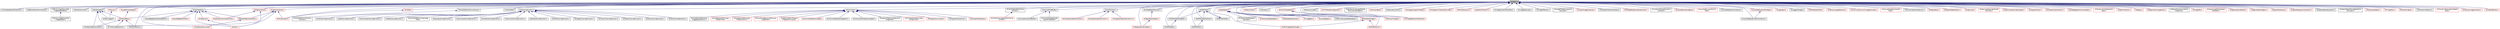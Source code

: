 digraph "itkObject.h"
{
 // LATEX_PDF_SIZE
  edge [fontname="Helvetica",fontsize="10",labelfontname="Helvetica",labelfontsize="10"];
  node [fontname="Helvetica",fontsize="10",shape=record];
  Node1 [label="itkObject.h",height=0.2,width=0.4,color="black", fillcolor="grey75", style="filled", fontcolor="black",tooltip=" "];
  Node1 -> Node2 [dir="back",color="midnightblue",fontsize="10",style="solid",fontname="Helvetica"];
  Node2 [label="itkArchetypeSeriesFileNames.h",height=0.2,width=0.4,color="black", fillcolor="white", style="filled",URL="$itkArchetypeSeriesFileNames_8h.html",tooltip=" "];
  Node1 -> Node3 [dir="back",color="midnightblue",fontsize="10",style="solid",fontname="Helvetica"];
  Node3 [label="itkBSplineTransformInitializer.h",height=0.2,width=0.4,color="black", fillcolor="white", style="filled",URL="$itkBSplineTransformInitializer_8h.html",tooltip=" "];
  Node1 -> Node4 [dir="back",color="midnightblue",fontsize="10",style="solid",fontname="Helvetica"];
  Node4 [label="itkBinaryImageToLevelSet\lImageAdaptorBase.h",height=0.2,width=0.4,color="black", fillcolor="white", style="filled",URL="$itkBinaryImageToLevelSetImageAdaptorBase_8h.html",tooltip=" "];
  Node4 -> Node5 [dir="back",color="midnightblue",fontsize="10",style="solid",fontname="Helvetica"];
  Node5 [label="itkBinaryImageToLevelSet\lImageAdaptor.h",height=0.2,width=0.4,color="black", fillcolor="white", style="filled",URL="$itkBinaryImageToLevelSetImageAdaptor_8h.html",tooltip=" "];
  Node1 -> Node6 [dir="back",color="midnightblue",fontsize="10",style="solid",fontname="Helvetica"];
  Node6 [label="itkBuildInformation.h",height=0.2,width=0.4,color="black", fillcolor="white", style="filled",URL="$itkBuildInformation_8h.html",tooltip=" "];
  Node1 -> Node7 [dir="back",color="midnightblue",fontsize="10",style="solid",fontname="Helvetica"];
  Node7 [label="itkByteSwapper.h",height=0.2,width=0.4,color="black", fillcolor="white", style="filled",URL="$itkByteSwapper_8h.html",tooltip=" "];
  Node7 -> Node8 [dir="back",color="midnightblue",fontsize="10",style="solid",fontname="Helvetica"];
  Node8 [label="itkFreeSurferBinaryMeshIO.h",height=0.2,width=0.4,color="black", fillcolor="white", style="filled",URL="$itkFreeSurferBinaryMeshIO_8h.html",tooltip=" "];
  Node7 -> Node9 [dir="back",color="midnightblue",fontsize="10",style="solid",fontname="Helvetica"];
  Node9 [label="itkMeshIOBase.h",height=0.2,width=0.4,color="red", fillcolor="white", style="filled",URL="$itkMeshIOBase_8h.html",tooltip=" "];
  Node9 -> Node8 [dir="back",color="midnightblue",fontsize="10",style="solid",fontname="Helvetica"];
  Node9 -> Node20 [dir="back",color="midnightblue",fontsize="10",style="solid",fontname="Helvetica"];
  Node20 [label="itkMeshIOFactory.h",height=0.2,width=0.4,color="black", fillcolor="white", style="filled",URL="$itkMeshIOFactory_8h.html",tooltip=" "];
  Node9 -> Node26 [dir="back",color="midnightblue",fontsize="10",style="solid",fontname="Helvetica"];
  Node26 [label="itkVTKPolyDataMeshIO.h",height=0.2,width=0.4,color="black", fillcolor="white", style="filled",URL="$itkVTKPolyDataMeshIO_8h.html",tooltip=" "];
  Node7 -> Node28 [dir="back",color="midnightblue",fontsize="10",style="solid",fontname="Helvetica"];
  Node28 [label="itkRawImageIO.h",height=0.2,width=0.4,color="black", fillcolor="white", style="filled",URL="$itkRawImageIO_8h.html",tooltip=" "];
  Node7 -> Node26 [dir="back",color="midnightblue",fontsize="10",style="solid",fontname="Helvetica"];
  Node1 -> Node29 [dir="back",color="midnightblue",fontsize="10",style="solid",fontname="Helvetica"];
  Node29 [label="itkCellInterface.h",height=0.2,width=0.4,color="black", fillcolor="white", style="filled",URL="$itkCellInterface_8h.html",tooltip=" "];
  Node29 -> Node30 [dir="back",color="midnightblue",fontsize="10",style="solid",fontname="Helvetica"];
  Node30 [label="itkDefaultDynamicMeshTraits.h",height=0.2,width=0.4,color="red", fillcolor="white", style="filled",URL="$itkDefaultDynamicMeshTraits_8h.html",tooltip=" "];
  Node29 -> Node39 [dir="back",color="midnightblue",fontsize="10",style="solid",fontname="Helvetica"];
  Node39 [label="itkDefaultStaticMeshTraits.h",height=0.2,width=0.4,color="red", fillcolor="white", style="filled",URL="$itkDefaultStaticMeshTraits_8h.html",tooltip=" "];
  Node39 -> Node44 [dir="back",color="midnightblue",fontsize="10",style="solid",fontname="Helvetica"];
  Node44 [label="itkMetaSceneConverter.h",height=0.2,width=0.4,color="red", fillcolor="white", style="filled",URL="$itkMetaSceneConverter_8h.html",tooltip=" "];
  Node29 -> Node78 [dir="back",color="midnightblue",fontsize="10",style="solid",fontname="Helvetica"];
  Node78 [label="itkMesh.h",height=0.2,width=0.4,color="red", fillcolor="white", style="filled",URL="$itkMesh_8h.html",tooltip=" "];
  Node29 -> Node9 [dir="back",color="midnightblue",fontsize="10",style="solid",fontname="Helvetica"];
  Node29 -> Node126 [dir="back",color="midnightblue",fontsize="10",style="solid",fontname="Helvetica"];
  Node126 [label="itkQuadEdgeMeshExtendedTraits.h",height=0.2,width=0.4,color="black", fillcolor="white", style="filled",URL="$itkQuadEdgeMeshExtendedTraits_8h.html",tooltip=" "];
  Node29 -> Node127 [dir="back",color="midnightblue",fontsize="10",style="solid",fontname="Helvetica"];
  Node127 [label="itkQuadEdgeMeshTraits.h",height=0.2,width=0.4,color="red", fillcolor="white", style="filled",URL="$itkQuadEdgeMeshTraits_8h.html",tooltip=" "];
  Node29 -> Node128 [dir="back",color="midnightblue",fontsize="10",style="solid",fontname="Helvetica"];
  Node128 [label="itkVertexCell.h",height=0.2,width=0.4,color="red", fillcolor="white", style="filled",URL="$itkVertexCell_8h.html",tooltip=" "];
  Node128 -> Node78 [dir="back",color="midnightblue",fontsize="10",style="solid",fontname="Helvetica"];
  Node1 -> Node145 [dir="back",color="midnightblue",fontsize="10",style="solid",fontname="Helvetica"];
  Node145 [label="itkCenteredTransformInitializer.h",height=0.2,width=0.4,color="black", fillcolor="white", style="filled",URL="$itkCenteredTransformInitializer_8h.html",tooltip=" "];
  Node145 -> Node146 [dir="back",color="midnightblue",fontsize="10",style="solid",fontname="Helvetica"];
  Node146 [label="itkCenteredVersorTransform\lInitializer.h",height=0.2,width=0.4,color="black", fillcolor="white", style="filled",URL="$itkCenteredVersorTransformInitializer_8h.html",tooltip=" "];
  Node1 -> Node147 [dir="back",color="midnightblue",fontsize="10",style="solid",fontname="Helvetica"];
  Node147 [label="itkColorTable.h",height=0.2,width=0.4,color="black", fillcolor="white", style="filled",URL="$itkColorTable_8h.html",tooltip=" "];
  Node1 -> Node148 [dir="back",color="midnightblue",fontsize="10",style="solid",fontname="Helvetica"];
  Node148 [label="itkColormapFunction.h",height=0.2,width=0.4,color="black", fillcolor="white", style="filled",URL="$itkColormapFunction_8h.html",tooltip=" "];
  Node148 -> Node149 [dir="back",color="midnightblue",fontsize="10",style="solid",fontname="Helvetica"];
  Node149 [label="itkAutumnColormapFunction.h",height=0.2,width=0.4,color="black", fillcolor="white", style="filled",URL="$itkAutumnColormapFunction_8h.html",tooltip=" "];
  Node148 -> Node150 [dir="back",color="midnightblue",fontsize="10",style="solid",fontname="Helvetica"];
  Node150 [label="itkBlueColormapFunction.h",height=0.2,width=0.4,color="black", fillcolor="white", style="filled",URL="$itkBlueColormapFunction_8h.html",tooltip=" "];
  Node148 -> Node151 [dir="back",color="midnightblue",fontsize="10",style="solid",fontname="Helvetica"];
  Node151 [label="itkCoolColormapFunction.h",height=0.2,width=0.4,color="black", fillcolor="white", style="filled",URL="$itkCoolColormapFunction_8h.html",tooltip=" "];
  Node148 -> Node152 [dir="back",color="midnightblue",fontsize="10",style="solid",fontname="Helvetica"];
  Node152 [label="itkCopperColormapFunction.h",height=0.2,width=0.4,color="black", fillcolor="white", style="filled",URL="$itkCopperColormapFunction_8h.html",tooltip=" "];
  Node148 -> Node153 [dir="back",color="midnightblue",fontsize="10",style="solid",fontname="Helvetica"];
  Node153 [label="itkCustomColormapFunction.h",height=0.2,width=0.4,color="black", fillcolor="white", style="filled",URL="$itkCustomColormapFunction_8h.html",tooltip=" "];
  Node148 -> Node154 [dir="back",color="midnightblue",fontsize="10",style="solid",fontname="Helvetica"];
  Node154 [label="itkGreenColormapFunction.h",height=0.2,width=0.4,color="black", fillcolor="white", style="filled",URL="$itkGreenColormapFunction_8h.html",tooltip=" "];
  Node148 -> Node155 [dir="back",color="midnightblue",fontsize="10",style="solid",fontname="Helvetica"];
  Node155 [label="itkGreyColormapFunction.h",height=0.2,width=0.4,color="black", fillcolor="white", style="filled",URL="$itkGreyColormapFunction_8h.html",tooltip=" "];
  Node148 -> Node156 [dir="back",color="midnightblue",fontsize="10",style="solid",fontname="Helvetica"];
  Node156 [label="itkHSVColormapFunction.h",height=0.2,width=0.4,color="black", fillcolor="white", style="filled",URL="$itkHSVColormapFunction_8h.html",tooltip=" "];
  Node148 -> Node157 [dir="back",color="midnightblue",fontsize="10",style="solid",fontname="Helvetica"];
  Node157 [label="itkHotColormapFunction.h",height=0.2,width=0.4,color="black", fillcolor="white", style="filled",URL="$itkHotColormapFunction_8h.html",tooltip=" "];
  Node148 -> Node158 [dir="back",color="midnightblue",fontsize="10",style="solid",fontname="Helvetica"];
  Node158 [label="itkJetColormapFunction.h",height=0.2,width=0.4,color="black", fillcolor="white", style="filled",URL="$itkJetColormapFunction_8h.html",tooltip=" "];
  Node148 -> Node159 [dir="back",color="midnightblue",fontsize="10",style="solid",fontname="Helvetica"];
  Node159 [label="itkOverUnderColormapFunction.h",height=0.2,width=0.4,color="black", fillcolor="white", style="filled",URL="$itkOverUnderColormapFunction_8h.html",tooltip=" "];
  Node148 -> Node160 [dir="back",color="midnightblue",fontsize="10",style="solid",fontname="Helvetica"];
  Node160 [label="itkRedColormapFunction.h",height=0.2,width=0.4,color="black", fillcolor="white", style="filled",URL="$itkRedColormapFunction_8h.html",tooltip=" "];
  Node148 -> Node161 [dir="back",color="midnightblue",fontsize="10",style="solid",fontname="Helvetica"];
  Node161 [label="itkScalarToRGBColormapImage\lFilter.h",height=0.2,width=0.4,color="black", fillcolor="white", style="filled",URL="$itkScalarToRGBColormapImageFilter_8h.html",tooltip=" "];
  Node148 -> Node162 [dir="back",color="midnightblue",fontsize="10",style="solid",fontname="Helvetica"];
  Node162 [label="itkSpringColormapFunction.h",height=0.2,width=0.4,color="black", fillcolor="white", style="filled",URL="$itkSpringColormapFunction_8h.html",tooltip=" "];
  Node148 -> Node163 [dir="back",color="midnightblue",fontsize="10",style="solid",fontname="Helvetica"];
  Node163 [label="itkSummerColormapFunction.h",height=0.2,width=0.4,color="black", fillcolor="white", style="filled",URL="$itkSummerColormapFunction_8h.html",tooltip=" "];
  Node148 -> Node164 [dir="back",color="midnightblue",fontsize="10",style="solid",fontname="Helvetica"];
  Node164 [label="itkWinterColormapFunction.h",height=0.2,width=0.4,color="black", fillcolor="white", style="filled",URL="$itkWinterColormapFunction_8h.html",tooltip=" "];
  Node1 -> Node165 [dir="back",color="midnightblue",fontsize="10",style="solid",fontname="Helvetica"];
  Node165 [label="itkCommand.h",height=0.2,width=0.4,color="black", fillcolor="white", style="filled",URL="$itkCommand_8h.html",tooltip=" "];
  Node165 -> Node166 [dir="back",color="midnightblue",fontsize="10",style="solid",fontname="Helvetica"];
  Node166 [label="itkCommandIterationUpdate.h",height=0.2,width=0.4,color="red", fillcolor="white", style="filled",URL="$itkCommandIterationUpdate_8h.html",tooltip=" "];
  Node165 -> Node168 [dir="back",color="midnightblue",fontsize="10",style="solid",fontname="Helvetica"];
  Node168 [label="itkCommandIterationUpdatev4.h",height=0.2,width=0.4,color="black", fillcolor="white", style="filled",URL="$itkCommandIterationUpdatev4_8h.html",tooltip=" "];
  Node165 -> Node169 [dir="back",color="midnightblue",fontsize="10",style="solid",fontname="Helvetica"];
  Node169 [label="itkCommandVnlIterationUpdate.h",height=0.2,width=0.4,color="black", fillcolor="white", style="filled",URL="$itkCommandVnlIterationUpdate_8h.html",tooltip=" "];
  Node165 -> Node170 [dir="back",color="midnightblue",fontsize="10",style="solid",fontname="Helvetica"];
  Node170 [label="itkLaplacianRecursiveGaussian\lImageFilter.h",height=0.2,width=0.4,color="black", fillcolor="white", style="filled",URL="$itkLaplacianRecursiveGaussianImageFilter_8h.html",tooltip=" "];
  Node165 -> Node171 [dir="back",color="midnightblue",fontsize="10",style="solid",fontname="Helvetica"];
  Node171 [label="itkMultipleValuedNonLinear\lVnlOptimizer.h",height=0.2,width=0.4,color="red", fillcolor="white", style="filled",URL="$itkMultipleValuedNonLinearVnlOptimizer_8h.html",tooltip=" "];
  Node165 -> Node173 [dir="back",color="midnightblue",fontsize="10",style="solid",fontname="Helvetica"];
  Node173 [label="itkProgressAccumulator.h",height=0.2,width=0.4,color="red", fillcolor="white", style="filled",URL="$itkProgressAccumulator_8h.html",tooltip=" "];
  Node165 -> Node217 [dir="back",color="midnightblue",fontsize="10",style="solid",fontname="Helvetica"];
  Node217 [label="itkProgressTransformer.h",height=0.2,width=0.4,color="black", fillcolor="white", style="filled",URL="$itkProgressTransformer_8h.html",tooltip=" "];
  Node165 -> Node218 [dir="back",color="midnightblue",fontsize="10",style="solid",fontname="Helvetica"];
  Node218 [label="itkSimpleFilterWatcher.h",height=0.2,width=0.4,color="red", fillcolor="white", style="filled",URL="$itkSimpleFilterWatcher_8h.html",tooltip=" "];
  Node165 -> Node205 [dir="back",color="midnightblue",fontsize="10",style="solid",fontname="Helvetica"];
  Node205 [label="itkSimpleMultiResolution\lImageRegistrationUI.h",height=0.2,width=0.4,color="black", fillcolor="white", style="filled",URL="$itkSimpleMultiResolutionImageRegistrationUI_8h.html",tooltip=" "];
  Node165 -> Node220 [dir="back",color="midnightblue",fontsize="10",style="solid",fontname="Helvetica"];
  Node220 [label="itkSingleValuedNonLinear\lVnlOptimizer.h",height=0.2,width=0.4,color="red", fillcolor="white", style="filled",URL="$itkSingleValuedNonLinearVnlOptimizer_8h.html",tooltip=" "];
  Node165 -> Node225 [dir="back",color="midnightblue",fontsize="10",style="solid",fontname="Helvetica"];
  Node225 [label="itkSingleValuedNonLinear\lVnlOptimizerv4.h",height=0.2,width=0.4,color="red", fillcolor="white", style="filled",URL="$itkSingleValuedNonLinearVnlOptimizerv4_8h.html",tooltip=" "];
  Node165 -> Node230 [dir="back",color="midnightblue",fontsize="10",style="solid",fontname="Helvetica"];
  Node230 [label="itkSmoothingRecursiveGaussian\lImageFilter.h",height=0.2,width=0.4,color="red", fillcolor="white", style="filled",URL="$itkSmoothingRecursiveGaussianImageFilter_8h.html",tooltip=" "];
  Node165 -> Node234 [dir="back",color="midnightblue",fontsize="10",style="solid",fontname="Helvetica"];
  Node234 [label="itkWatershedMiniPipeline\lProgressCommand.h",height=0.2,width=0.4,color="red", fillcolor="white", style="filled",URL="$itkWatershedMiniPipelineProgressCommand_8h.html",tooltip=" "];
  Node1 -> Node237 [dir="back",color="midnightblue",fontsize="10",style="solid",fontname="Helvetica"];
  Node237 [label="itkConvergenceMonitoring\lFunction.h",height=0.2,width=0.4,color="black", fillcolor="white", style="filled",URL="$itkConvergenceMonitoringFunction_8h.html",tooltip=" "];
  Node237 -> Node238 [dir="back",color="midnightblue",fontsize="10",style="solid",fontname="Helvetica"];
  Node238 [label="itkWindowConvergenceMonitoring\lFunction.h",height=0.2,width=0.4,color="red", fillcolor="white", style="filled",URL="$itkWindowConvergenceMonitoringFunction_8h.html",tooltip=" "];
  Node1 -> Node248 [dir="back",color="midnightblue",fontsize="10",style="solid",fontname="Helvetica"];
  Node248 [label="itkConvertPixelBuffer.h",height=0.2,width=0.4,color="black", fillcolor="white", style="filled",URL="$itkConvertPixelBuffer_8h.html",tooltip=" "];
  Node248 -> Node249 [dir="back",color="midnightblue",fontsize="10",style="solid",fontname="Helvetica"];
  Node249 [label="itkConvertArrayPixelBuffer.h",height=0.2,width=0.4,color="black", fillcolor="white", style="filled",URL="$itkConvertArrayPixelBuffer_8h.html",tooltip=" "];
  Node248 -> Node250 [dir="back",color="midnightblue",fontsize="10",style="solid",fontname="Helvetica"];
  Node250 [label="itkConvertVariableLength\lVectorPixelBuffer.h",height=0.2,width=0.4,color="black", fillcolor="white", style="filled",URL="$itkConvertVariableLengthVectorPixelBuffer_8h.html",tooltip=" "];
  Node1 -> Node251 [dir="back",color="midnightblue",fontsize="10",style="solid",fontname="Helvetica"];
  Node251 [label="itkCostFunction.h",height=0.2,width=0.4,color="black", fillcolor="white", style="filled",URL="$itkCostFunction_8h.html",tooltip=" "];
  Node251 -> Node252 [dir="back",color="midnightblue",fontsize="10",style="solid",fontname="Helvetica"];
  Node252 [label="itkMultipleValuedCostFunction.h",height=0.2,width=0.4,color="red", fillcolor="white", style="filled",URL="$itkMultipleValuedCostFunction_8h.html",tooltip=" "];
  Node251 -> Node257 [dir="back",color="midnightblue",fontsize="10",style="solid",fontname="Helvetica"];
  Node257 [label="itkSingleValuedCostFunction.h",height=0.2,width=0.4,color="red", fillcolor="white", style="filled",URL="$itkSingleValuedCostFunction_8h.html",tooltip=" "];
  Node251 -> Node281 [dir="back",color="midnightblue",fontsize="10",style="solid",fontname="Helvetica"];
  Node281 [label="itkSingleValuedCostFunctionv4.h",height=0.2,width=0.4,color="red", fillcolor="white", style="filled",URL="$itkSingleValuedCostFunctionv4_8h.html",tooltip=" "];
  Node1 -> Node288 [dir="back",color="midnightblue",fontsize="10",style="solid",fontname="Helvetica"];
  Node288 [label="itkCreateObjectFunction.h",height=0.2,width=0.4,color="black", fillcolor="white", style="filled",URL="$itkCreateObjectFunction_8h.html",tooltip=" "];
  Node288 -> Node289 [dir="back",color="midnightblue",fontsize="10",style="solid",fontname="Helvetica"];
  Node289 [label="itkObjectFactoryBase.h",height=0.2,width=0.4,color="red", fillcolor="white", style="filled",URL="$itkObjectFactoryBase_8h.html",tooltip=" "];
  Node289 -> Node1489 [dir="back",color="midnightblue",fontsize="10",style="solid",fontname="Helvetica"];
  Node1489 [label="itkStoppingCriterionBase.h",height=0.2,width=0.4,color="red", fillcolor="white", style="filled",URL="$itkStoppingCriterionBase_8h.html",tooltip=" "];
  Node1 -> Node362 [dir="back",color="midnightblue",fontsize="10",style="solid",fontname="Helvetica"];
  Node362 [label="itkDOMNode.h",height=0.2,width=0.4,color="black", fillcolor="white", style="filled",URL="$itkDOMNode_8h.html",tooltip=" "];
  Node362 -> Node363 [dir="back",color="midnightblue",fontsize="10",style="solid",fontname="Helvetica"];
  Node363 [label="itkDOMNodeXMLReader.h",height=0.2,width=0.4,color="black", fillcolor="white", style="filled",URL="$itkDOMNodeXMLReader_8h.html",tooltip=" "];
  Node363 -> Node364 [dir="back",color="midnightblue",fontsize="10",style="solid",fontname="Helvetica"];
  Node364 [label="itkDOMReader.h",height=0.2,width=0.4,color="black", fillcolor="white", style="filled",URL="$itkDOMReader_8h.html",tooltip=" "];
  Node362 -> Node365 [dir="back",color="midnightblue",fontsize="10",style="solid",fontname="Helvetica"];
  Node365 [label="itkDOMNodeXMLWriter.h",height=0.2,width=0.4,color="black", fillcolor="white", style="filled",URL="$itkDOMNodeXMLWriter_8h.html",tooltip=" "];
  Node365 -> Node366 [dir="back",color="midnightblue",fontsize="10",style="solid",fontname="Helvetica"];
  Node366 [label="itkDOMWriter.h",height=0.2,width=0.4,color="black", fillcolor="white", style="filled",URL="$itkDOMWriter_8h.html",tooltip=" "];
  Node362 -> Node367 [dir="back",color="midnightblue",fontsize="10",style="solid",fontname="Helvetica"];
  Node367 [label="itkDOMTextNode.h",height=0.2,width=0.4,color="black", fillcolor="white", style="filled",URL="$itkDOMTextNode_8h.html",tooltip=" "];
  Node367 -> Node362 [dir="back",color="midnightblue",fontsize="10",style="solid",fontname="Helvetica"];
  Node1 -> Node363 [dir="back",color="midnightblue",fontsize="10",style="solid",fontname="Helvetica"];
  Node1 -> Node365 [dir="back",color="midnightblue",fontsize="10",style="solid",fontname="Helvetica"];
  Node1 -> Node364 [dir="back",color="midnightblue",fontsize="10",style="solid",fontname="Helvetica"];
  Node1 -> Node366 [dir="back",color="midnightblue",fontsize="10",style="solid",fontname="Helvetica"];
  Node1 -> Node368 [dir="back",color="midnightblue",fontsize="10",style="solid",fontname="Helvetica"];
  Node368 [label="itkDataObject.h",height=0.2,width=0.4,color="red", fillcolor="white", style="filled",URL="$itkDataObject_8h.html",tooltip=" "];
  Node368 -> Node355 [dir="back",color="midnightblue",fontsize="10",style="solid",fontname="Helvetica"];
  Node355 [label="itkAutoPointerDataObject\lDecorator.h",height=0.2,width=0.4,color="black", fillcolor="white", style="filled",URL="$itkAutoPointerDataObjectDecorator_8h.html",tooltip=" "];
  Node368 -> Node356 [dir="back",color="midnightblue",fontsize="10",style="solid",fontname="Helvetica"];
  Node356 [label="itkCSVArray2DDataObject.h",height=0.2,width=0.4,color="red", fillcolor="white", style="filled",URL="$itkCSVArray2DDataObject_8h.html",tooltip=" "];
  Node368 -> Node369 [dir="back",color="midnightblue",fontsize="10",style="solid",fontname="Helvetica"];
  Node369 [label="itkDataObjectDecorator.h",height=0.2,width=0.4,color="red", fillcolor="white", style="filled",URL="$itkDataObjectDecorator_8h.html",tooltip=" "];
  Node368 -> Node382 [dir="back",color="midnightblue",fontsize="10",style="solid",fontname="Helvetica"];
  Node382 [label="itkGPUDataManager.h",height=0.2,width=0.4,color="red", fillcolor="white", style="filled",URL="$itkGPUDataManager_8h.html",tooltip=" "];
  Node382 -> Node383 [dir="back",color="midnightblue",fontsize="10",style="solid",fontname="Helvetica"];
  Node383 [label="itkGPUImageDataManager.h",height=0.2,width=0.4,color="red", fillcolor="white", style="filled",URL="$itkGPUImageDataManager_8h.html",tooltip=" "];
  Node382 -> Node341 [dir="back",color="midnightblue",fontsize="10",style="solid",fontname="Helvetica"];
  Node341 [label="itkGPUReduction.h",height=0.2,width=0.4,color="red", fillcolor="white", style="filled",URL="$itkGPUReduction_8h.html",tooltip=" "];
  Node368 -> Node384 [dir="back",color="midnightblue",fontsize="10",style="solid",fontname="Helvetica"];
  Node384 [label="itkImageBase.h",height=0.2,width=0.4,color="red", fillcolor="white", style="filled",URL="$itkImageBase_8h.html",tooltip=" "];
  Node368 -> Node1114 [dir="back",color="midnightblue",fontsize="10",style="solid",fontname="Helvetica"];
  Node1114 [label="itkLevelSetBase.h",height=0.2,width=0.4,color="red", fillcolor="white", style="filled",URL="$itkLevelSetBase_8h.html",tooltip=" "];
  Node368 -> Node1116 [dir="back",color="midnightblue",fontsize="10",style="solid",fontname="Helvetica"];
  Node1116 [label="itkMatrixResizeableDataObject.h",height=0.2,width=0.4,color="black", fillcolor="white", style="filled",URL="$itkMatrixResizeableDataObject_8h.html",tooltip=" "];
  Node1 -> Node1269 [dir="back",color="midnightblue",fontsize="10",style="solid",fontname="Helvetica"];
  Node1269 [label="itkDecisionRule.h",height=0.2,width=0.4,color="red", fillcolor="white", style="filled",URL="$itkDecisionRule_8h.html",tooltip=" "];
  Node1 -> Node1493 [dir="back",color="midnightblue",fontsize="10",style="solid",fontname="Helvetica"];
  Node1493 [label="itkDirectory.h",height=0.2,width=0.4,color="black", fillcolor="white", style="filled",URL="$itkDirectory_8h.html",tooltip=" "];
  Node1 -> Node1179 [dir="back",color="midnightblue",fontsize="10",style="solid",fontname="Helvetica"];
  Node1179 [label="itkDomainThreader.h",height=0.2,width=0.4,color="red", fillcolor="white", style="filled",URL="$itkDomainThreader_8h.html",tooltip=" "];
  Node1 -> Node1274 [dir="back",color="midnightblue",fontsize="10",style="solid",fontname="Helvetica"];
  Node1274 [label="itkDynamicLoader.h",height=0.2,width=0.4,color="black", fillcolor="white", style="filled",URL="$itkDynamicLoader_8h.html",tooltip=" "];
  Node1 -> Node1494 [dir="back",color="midnightblue",fontsize="10",style="solid",fontname="Helvetica"];
  Node1494 [label="itkFFTWGlobalConfiguration.h",height=0.2,width=0.4,color="red", fillcolor="white", style="filled",URL="$itkFFTWGlobalConfiguration_8h.html",tooltip=" "];
  Node1 -> Node92 [dir="back",color="midnightblue",fontsize="10",style="solid",fontname="Helvetica"];
  Node92 [label="itkFastMarchingImageToNode\lPairContainerAdaptor.h",height=0.2,width=0.4,color="black", fillcolor="white", style="filled",URL="$itkFastMarchingImageToNodePairContainerAdaptor_8h.html",tooltip=" "];
  Node1 -> Node1277 [dir="back",color="midnightblue",fontsize="10",style="solid",fontname="Helvetica"];
  Node1277 [label="itkFunctionBase.h",height=0.2,width=0.4,color="red", fillcolor="white", style="filled",URL="$itkFunctionBase_8h.html",tooltip=" "];
  Node1 -> Node382 [dir="back",color="midnightblue",fontsize="10",style="solid",fontname="Helvetica"];
  Node1 -> Node383 [dir="back",color="midnightblue",fontsize="10",style="solid",fontname="Helvetica"];
  Node1 -> Node341 [dir="back",color="midnightblue",fontsize="10",style="solid",fontname="Helvetica"];
  Node1 -> Node1497 [dir="back",color="midnightblue",fontsize="10",style="solid",fontname="Helvetica"];
  Node1497 [label="itkGeometryUtilities.h",height=0.2,width=0.4,color="black", fillcolor="white", style="filled",URL="$itkGeometryUtilities_8h.html",tooltip=" "];
  Node1 -> Node1323 [dir="back",color="midnightblue",fontsize="10",style="solid",fontname="Helvetica"];
  Node1323 [label="itkHistogramAlgorithmBase.h",height=0.2,width=0.4,color="red", fillcolor="white", style="filled",URL="$itkHistogramAlgorithmBase_8h.html",tooltip=" "];
  Node1 -> Node1165 [dir="back",color="midnightblue",fontsize="10",style="solid",fontname="Helvetica"];
  Node1165 [label="itkHistogramThresholdCalculator.h",height=0.2,width=0.4,color="red", fillcolor="white", style="filled",URL="$itkHistogramThresholdCalculator_8h.html",tooltip=" "];
  Node1 -> Node1498 [dir="back",color="midnightblue",fontsize="10",style="solid",fontname="Helvetica"];
  Node1498 [label="itkIPLFileNameList.h",height=0.2,width=0.4,color="red", fillcolor="white", style="filled",URL="$itkIPLFileNameList_8h.html",tooltip=" "];
  Node1 -> Node1440 [dir="back",color="midnightblue",fontsize="10",style="solid",fontname="Helvetica"];
  Node1440 [label="itkIdentityTransform.h",height=0.2,width=0.4,color="red", fillcolor="white", style="filled",URL="$itkIdentityTransform_8h.html",tooltip=" "];
  Node1 -> Node1499 [dir="back",color="midnightblue",fontsize="10",style="solid",fontname="Helvetica"];
  Node1499 [label="itkImageContainerInterface.h",height=0.2,width=0.4,color="black", fillcolor="white", style="filled",URL="$itkImageContainerInterface_8h.html",tooltip=" "];
  Node1 -> Node854 [dir="back",color="midnightblue",fontsize="10",style="solid",fontname="Helvetica"];
  Node854 [label="itkImageDuplicator.h",height=0.2,width=0.4,color="black", fillcolor="white", style="filled",URL="$itkImageDuplicator_8h.html",tooltip=" "];
  Node1 -> Node1331 [dir="back",color="midnightblue",fontsize="10",style="solid",fontname="Helvetica"];
  Node1331 [label="itkImageIOFactory.h",height=0.2,width=0.4,color="black", fillcolor="white", style="filled",URL="$itkImageIOFactory_8h.html",tooltip=" "];
  Node1 -> Node701 [dir="back",color="midnightblue",fontsize="10",style="solid",fontname="Helvetica"];
  Node701 [label="itkImagePCADecomposition\lCalculator.h",height=0.2,width=0.4,color="black", fillcolor="white", style="filled",URL="$itkImagePCADecompositionCalculator_8h.html",tooltip=" "];
  Node1 -> Node1362 [dir="back",color="midnightblue",fontsize="10",style="solid",fontname="Helvetica"];
  Node1362 [label="itkImportImageContainer.h",height=0.2,width=0.4,color="red", fillcolor="white", style="filled",URL="$itkImportImageContainer_8h.html",tooltip=" "];
  Node1 -> Node1500 [dir="back",color="midnightblue",fontsize="10",style="solid",fontname="Helvetica"];
  Node1500 [label="itkIndexedContainerInterface.h",height=0.2,width=0.4,color="black", fillcolor="white", style="filled",URL="$itkIndexedContainerInterface_8h.html",tooltip=" "];
  Node1 -> Node1254 [dir="back",color="midnightblue",fontsize="10",style="solid",fontname="Helvetica"];
  Node1254 [label="itkKdTree.h",height=0.2,width=0.4,color="red", fillcolor="white", style="filled",URL="$itkKdTree_8h.html",tooltip=" "];
  Node1254 -> Node1252 [dir="back",color="midnightblue",fontsize="10",style="solid",fontname="Helvetica"];
  Node1252 [label="itkPointsLocator.h",height=0.2,width=0.4,color="red", fillcolor="white", style="filled",URL="$itkPointsLocator_8h.html",tooltip=" "];
  Node1 -> Node1266 [dir="back",color="midnightblue",fontsize="10",style="solid",fontname="Helvetica"];
  Node1266 [label="itkKdTreeBasedKmeansEstimator.h",height=0.2,width=0.4,color="red", fillcolor="white", style="filled",URL="$itkKdTreeBasedKmeansEstimator_8h.html",tooltip=" "];
  Node1 -> Node75 [dir="back",color="midnightblue",fontsize="10",style="solid",fontname="Helvetica"];
  Node75 [label="itkLandmarkBasedTransform\lInitializer.h",height=0.2,width=0.4,color="black", fillcolor="white", style="filled",URL="$itkLandmarkBasedTransformInitializer_8h.html",tooltip=" "];
  Node1 -> Node712 [dir="back",color="midnightblue",fontsize="10",style="solid",fontname="Helvetica"];
  Node712 [label="itkLevelSetContainerBase.h",height=0.2,width=0.4,color="red", fillcolor="white", style="filled",URL="$itkLevelSetContainerBase_8h.html",tooltip=" "];
  Node1 -> Node1501 [dir="back",color="midnightblue",fontsize="10",style="solid",fontname="Helvetica"];
  Node1501 [label="itkLevelSetDomainPartition\lBase.h",height=0.2,width=0.4,color="red", fillcolor="white", style="filled",URL="$itkLevelSetDomainPartitionBase_8h.html",tooltip=" "];
  Node1 -> Node1365 [dir="back",color="midnightblue",fontsize="10",style="solid",fontname="Helvetica"];
  Node1365 [label="itkLevelSetEquationContainer.h",height=0.2,width=0.4,color="black", fillcolor="white", style="filled",URL="$itkLevelSetEquationContainer_8h.html",tooltip=" "];
  Node1 -> Node1287 [dir="back",color="midnightblue",fontsize="10",style="solid",fontname="Helvetica"];
  Node1287 [label="itkLevelSetEquationTermBase.h",height=0.2,width=0.4,color="red", fillcolor="white", style="filled",URL="$itkLevelSetEquationTermBase_8h.html",tooltip=" "];
  Node1287 -> Node1293 [dir="back",color="midnightblue",fontsize="10",style="solid",fontname="Helvetica"];
  Node1293 [label="itkLevelSetEquationTermContainer.h",height=0.2,width=0.4,color="black", fillcolor="white", style="filled",URL="$itkLevelSetEquationTermContainer_8h.html",tooltip=" "];
  Node1 -> Node1293 [dir="back",color="midnightblue",fontsize="10",style="solid",fontname="Helvetica"];
  Node1 -> Node1367 [dir="back",color="midnightblue",fontsize="10",style="solid",fontname="Helvetica"];
  Node1367 [label="itkLightProcessObject.h",height=0.2,width=0.4,color="red", fillcolor="white", style="filled",URL="$itkLightProcessObject_8h.html",tooltip=" "];
  Node1367 -> Node9 [dir="back",color="midnightblue",fontsize="10",style="solid",fontname="Helvetica"];
  Node1 -> Node1383 [dir="back",color="midnightblue",fontsize="10",style="solid",fontname="Helvetica"];
  Node1383 [label="itkLogOutput.h",height=0.2,width=0.4,color="red", fillcolor="white", style="filled",URL="$itkLogOutput_8h.html",tooltip=" "];
  Node1 -> Node1389 [dir="back",color="midnightblue",fontsize="10",style="solid",fontname="Helvetica"];
  Node1389 [label="itkLoggerManager.h",height=0.2,width=0.4,color="black", fillcolor="white", style="filled",URL="$itkLoggerManager_8h.html",tooltip=" "];
  Node1 -> Node1084 [dir="back",color="midnightblue",fontsize="10",style="solid",fontname="Helvetica"];
  Node1084 [label="itkMRASlabIdentifier.h",height=0.2,width=0.4,color="red", fillcolor="white", style="filled",URL="$itkMRASlabIdentifier_8h.html",tooltip=" "];
  Node1 -> Node1393 [dir="back",color="midnightblue",fontsize="10",style="solid",fontname="Helvetica"];
  Node1393 [label="itkMapContainer.h",height=0.2,width=0.4,color="red", fillcolor="white", style="filled",URL="$itkMapContainer_8h.html",tooltip=" "];
  Node1393 -> Node30 [dir="back",color="midnightblue",fontsize="10",style="solid",fontname="Helvetica"];
  Node1393 -> Node78 [dir="back",color="midnightblue",fontsize="10",style="solid",fontname="Helvetica"];
  Node1 -> Node1396 [dir="back",color="midnightblue",fontsize="10",style="solid",fontname="Helvetica"];
  Node1396 [label="itkMemoryUsageObserver.h",height=0.2,width=0.4,color="red", fillcolor="white", style="filled",URL="$itkMemoryUsageObserver_8h.html",tooltip=" "];
  Node1 -> Node20 [dir="back",color="midnightblue",fontsize="10",style="solid",fontname="Helvetica"];
  Node1 -> Node44 [dir="back",color="midnightblue",fontsize="10",style="solid",fontname="Helvetica"];
  Node1 -> Node1403 [dir="back",color="midnightblue",fontsize="10",style="solid",fontname="Helvetica"];
  Node1403 [label="itkMinimumMaximumImageCalculator.h",height=0.2,width=0.4,color="red", fillcolor="white", style="filled",URL="$itkMinimumMaximumImageCalculator_8h.html",tooltip=" "];
  Node1 -> Node1306 [dir="back",color="midnightblue",fontsize="10",style="solid",fontname="Helvetica"];
  Node1306 [label="itkMixtureModelComponent\lBase.h",height=0.2,width=0.4,color="red", fillcolor="white", style="filled",URL="$itkMixtureModelComponentBase_8h.html",tooltip=" "];
  Node1 -> Node1178 [dir="back",color="midnightblue",fontsize="10",style="solid",fontname="Helvetica"];
  Node1178 [label="itkMultiThreaderBase.h",height=0.2,width=0.4,color="red", fillcolor="white", style="filled",URL="$itkMultiThreaderBase_8h.html",tooltip=" "];
  Node1178 -> Node1179 [dir="back",color="midnightblue",fontsize="10",style="solid",fontname="Helvetica"];
  Node1178 -> Node1194 [dir="back",color="midnightblue",fontsize="10",style="solid",fontname="Helvetica"];
  Node1194 [label="itkThreadedDomainPartitioner.h",height=0.2,width=0.4,color="red", fillcolor="white", style="filled",URL="$itkThreadedDomainPartitioner_8h.html",tooltip=" "];
  Node1 -> Node1406 [dir="back",color="midnightblue",fontsize="10",style="solid",fontname="Helvetica"];
  Node1406 [label="itkNumericSeriesFileNames.h",height=0.2,width=0.4,color="black", fillcolor="white", style="filled",URL="$itkNumericSeriesFileNames_8h.html",tooltip=" "];
  Node1 -> Node1407 [dir="back",color="midnightblue",fontsize="10",style="solid",fontname="Helvetica"];
  Node1407 [label="itkObjectStore.h",height=0.2,width=0.4,color="red", fillcolor="white", style="filled",URL="$itkObjectStore_8h.html",tooltip=" "];
  Node1 -> Node118 [dir="back",color="midnightblue",fontsize="10",style="solid",fontname="Helvetica"];
  Node118 [label="itkObjectToObjectMetric.h",height=0.2,width=0.4,color="red", fillcolor="white", style="filled",URL="$itkObjectToObjectMetric_8h.html",tooltip=" "];
  Node1 -> Node1408 [dir="back",color="midnightblue",fontsize="10",style="solid",fontname="Helvetica"];
  Node1408 [label="itkOptimizer.h",height=0.2,width=0.4,color="red", fillcolor="white", style="filled",URL="$itkOptimizer_8h.html",tooltip=" "];
  Node1 -> Node1410 [dir="back",color="midnightblue",fontsize="10",style="solid",fontname="Helvetica"];
  Node1410 [label="itkOptimizerParameterScales\lEstimator.h",height=0.2,width=0.4,color="red", fillcolor="white", style="filled",URL="$itkOptimizerParameterScalesEstimator_8h.html",tooltip=" "];
  Node1 -> Node1503 [dir="back",color="midnightblue",fontsize="10",style="solid",fontname="Helvetica"];
  Node1503 [label="itkOptimizerParametersHelper.h",height=0.2,width=0.4,color="red", fillcolor="white", style="filled",URL="$itkOptimizerParametersHelper_8h.html",tooltip=" "];
  Node1 -> Node1505 [dir="back",color="midnightblue",fontsize="10",style="solid",fontname="Helvetica"];
  Node1505 [label="itkOutputWindow.h",height=0.2,width=0.4,color="red", fillcolor="white", style="filled",URL="$itkOutputWindow_8h.html",tooltip=" "];
  Node1 -> Node1252 [dir="back",color="midnightblue",fontsize="10",style="solid",fontname="Helvetica"];
  Node1 -> Node1411 [dir="back",color="midnightblue",fontsize="10",style="solid",fontname="Helvetica"];
  Node1411 [label="itkProbabilityDistribution.h",height=0.2,width=0.4,color="red", fillcolor="white", style="filled",URL="$itkProbabilityDistribution_8h.html",tooltip=" "];
  Node1 -> Node1415 [dir="back",color="midnightblue",fontsize="10",style="solid",fontname="Helvetica"];
  Node1415 [label="itkQuadEdgeMeshFunctionBase.h",height=0.2,width=0.4,color="red", fillcolor="white", style="filled",URL="$itkQuadEdgeMeshFunctionBase_8h.html",tooltip=" "];
  Node1 -> Node1506 [dir="back",color="midnightblue",fontsize="10",style="solid",fontname="Helvetica"];
  Node1506 [label="itkRandomVariateGenerator\lBase.h",height=0.2,width=0.4,color="red", fillcolor="white", style="filled",URL="$itkRandomVariateGeneratorBase_8h.html",tooltip=" "];
  Node1 -> Node1425 [dir="back",color="midnightblue",fontsize="10",style="solid",fontname="Helvetica"];
  Node1425 [label="itkRealTimeClock.h",height=0.2,width=0.4,color="red", fillcolor="white", style="filled",URL="$itkRealTimeClock_8h.html",tooltip=" "];
  Node1 -> Node1507 [dir="back",color="midnightblue",fontsize="10",style="solid",fontname="Helvetica"];
  Node1507 [label="itkRegion.h",height=0.2,width=0.4,color="red", fillcolor="white", style="filled",URL="$itkRegion_8h.html",tooltip=" "];
  Node1 -> Node1041 [dir="back",color="midnightblue",fontsize="10",style="solid",fontname="Helvetica"];
  Node1041 [label="itkRegionGrowImageFilter.h",height=0.2,width=0.4,color="red", fillcolor="white", style="filled",URL="$itkRegionGrowImageFilter_8h.html",tooltip=" "];
  Node1 -> Node1427 [dir="back",color="midnightblue",fontsize="10",style="solid",fontname="Helvetica"];
  Node1427 [label="itkRegularExpressionSeries\lFileNames.h",height=0.2,width=0.4,color="black", fillcolor="white", style="filled",URL="$itkRegularExpressionSeriesFileNames_8h.html",tooltip=" "];
  Node1 -> Node1428 [dir="back",color="midnightblue",fontsize="10",style="solid",fontname="Helvetica"];
  Node1428 [label="itkRingBuffer.h",height=0.2,width=0.4,color="red", fillcolor="white", style="filled",URL="$itkRingBuffer_8h.html",tooltip=" "];
  Node1 -> Node707 [dir="back",color="midnightblue",fontsize="10",style="solid",fontname="Helvetica"];
  Node707 [label="itkScalarImageToHistogram\lGenerator.h",height=0.2,width=0.4,color="red", fillcolor="white", style="filled",URL="$itkScalarImageToHistogramGenerator_8h.html",tooltip=" "];
  Node1 -> Node1429 [dir="back",color="midnightblue",fontsize="10",style="solid",fontname="Helvetica"];
  Node1429 [label="itkSegmentationBorder.h",height=0.2,width=0.4,color="red", fillcolor="white", style="filled",URL="$itkSegmentationBorder_8h.html",tooltip=" "];
  Node1 -> Node1432 [dir="back",color="midnightblue",fontsize="10",style="solid",fontname="Helvetica"];
  Node1432 [label="itkSegmentationRegion.h",height=0.2,width=0.4,color="red", fillcolor="white", style="filled",URL="$itkSegmentationRegion_8h.html",tooltip=" "];
  Node1 -> Node1433 [dir="back",color="midnightblue",fontsize="10",style="solid",fontname="Helvetica"];
  Node1433 [label="itkSparseFieldLayer.h",height=0.2,width=0.4,color="red", fillcolor="white", style="filled",URL="$itkSparseFieldLayer_8h.html",tooltip=" "];
  Node1 -> Node1434 [dir="back",color="midnightblue",fontsize="10",style="solid",fontname="Helvetica"];
  Node1434 [label="itkSparseFrequencyContainer2.h",height=0.2,width=0.4,color="red", fillcolor="white", style="filled",URL="$itkSparseFrequencyContainer2_8h.html",tooltip=" "];
  Node1 -> Node1231 [dir="back",color="midnightblue",fontsize="10",style="solid",fontname="Helvetica"];
  Node1231 [label="itkSpatialObjectDuplicator.h",height=0.2,width=0.4,color="black", fillcolor="white", style="filled",URL="$itkSpatialObjectDuplicator_8h.html",tooltip=" "];
  Node1 -> Node1250 [dir="back",color="midnightblue",fontsize="10",style="solid",fontname="Helvetica"];
  Node1250 [label="itkSpatialObjectToImageStatistics\lCalculator.h",height=0.2,width=0.4,color="black", fillcolor="white", style="filled",URL="$itkSpatialObjectToImageStatisticsCalculator_8h.html",tooltip=" "];
  Node1 -> Node1489 [dir="back",color="midnightblue",fontsize="10",style="solid",fontname="Helvetica"];
  Node1 -> Node1259 [dir="back",color="midnightblue",fontsize="10",style="solid",fontname="Helvetica"];
  Node1259 [label="itkSubsamplerBase.h",height=0.2,width=0.4,color="red", fillcolor="white", style="filled",URL="$itkSubsamplerBase_8h.html",tooltip=" "];
  Node1 -> Node1437 [dir="back",color="midnightblue",fontsize="10",style="solid",fontname="Helvetica"];
  Node1437 [label="itkThreadPool.h",height=0.2,width=0.4,color="red", fillcolor="white", style="filled",URL="$itkThreadPool_8h.html",tooltip=" "];
  Node1 -> Node1194 [dir="back",color="midnightblue",fontsize="10",style="solid",fontname="Helvetica"];
  Node1 -> Node1438 [dir="back",color="midnightblue",fontsize="10",style="solid",fontname="Helvetica"];
  Node1438 [label="itkTransformBase.h",height=0.2,width=0.4,color="red", fillcolor="white", style="filled",URL="$itkTransformBase_8h.html",tooltip=" "];
  Node1 -> Node1379 [dir="back",color="midnightblue",fontsize="10",style="solid",fontname="Helvetica"];
  Node1379 [label="itkTransformIOFactory.h",height=0.2,width=0.4,color="black", fillcolor="white", style="filled",URL="$itkTransformIOFactory_8h.html",tooltip=" "];
  Node1 -> Node1479 [dir="back",color="midnightblue",fontsize="10",style="solid",fontname="Helvetica"];
  Node1479 [label="itkTransformParametersAdaptor\lBase.h",height=0.2,width=0.4,color="red", fillcolor="white", style="filled",URL="$itkTransformParametersAdaptorBase_8h.html",tooltip=" "];
  Node1 -> Node1480 [dir="back",color="midnightblue",fontsize="10",style="solid",fontname="Helvetica"];
  Node1480 [label="itkValarrayImageContainer.h",height=0.2,width=0.4,color="red", fillcolor="white", style="filled",URL="$itkValarrayImageContainer_8h.html",tooltip=" "];
  Node1 -> Node1482 [dir="back",color="midnightblue",fontsize="10",style="solid",fontname="Helvetica"];
  Node1482 [label="itkVectorContainer.h",height=0.2,width=0.4,color="red", fillcolor="white", style="filled",URL="$itkVectorContainer_8h.html",tooltip=" "];
  Node1482 -> Node39 [dir="back",color="midnightblue",fontsize="10",style="solid",fontname="Helvetica"];
  Node1482 -> Node78 [dir="back",color="midnightblue",fontsize="10",style="solid",fontname="Helvetica"];
  Node1482 -> Node1252 [dir="back",color="midnightblue",fontsize="10",style="solid",fontname="Helvetica"];
  Node1482 -> Node26 [dir="back",color="midnightblue",fontsize="10",style="solid",fontname="Helvetica"];
  Node1 -> Node1486 [dir="back",color="midnightblue",fontsize="10",style="solid",fontname="Helvetica"];
  Node1486 [label="itkVersion.h",height=0.2,width=0.4,color="red", fillcolor="white", style="filled",URL="$itkVersion_8h.html",tooltip=" "];
  Node1486 -> Node28 [dir="back",color="midnightblue",fontsize="10",style="solid",fontname="Helvetica"];
  Node1 -> Node1356 [dir="back",color="midnightblue",fontsize="10",style="solid",fontname="Helvetica"];
  Node1356 [label="itkVideoIOFactory.h",height=0.2,width=0.4,color="red", fillcolor="white", style="filled",URL="$itkVideoIOFactory_8h.html",tooltip=" "];
}
